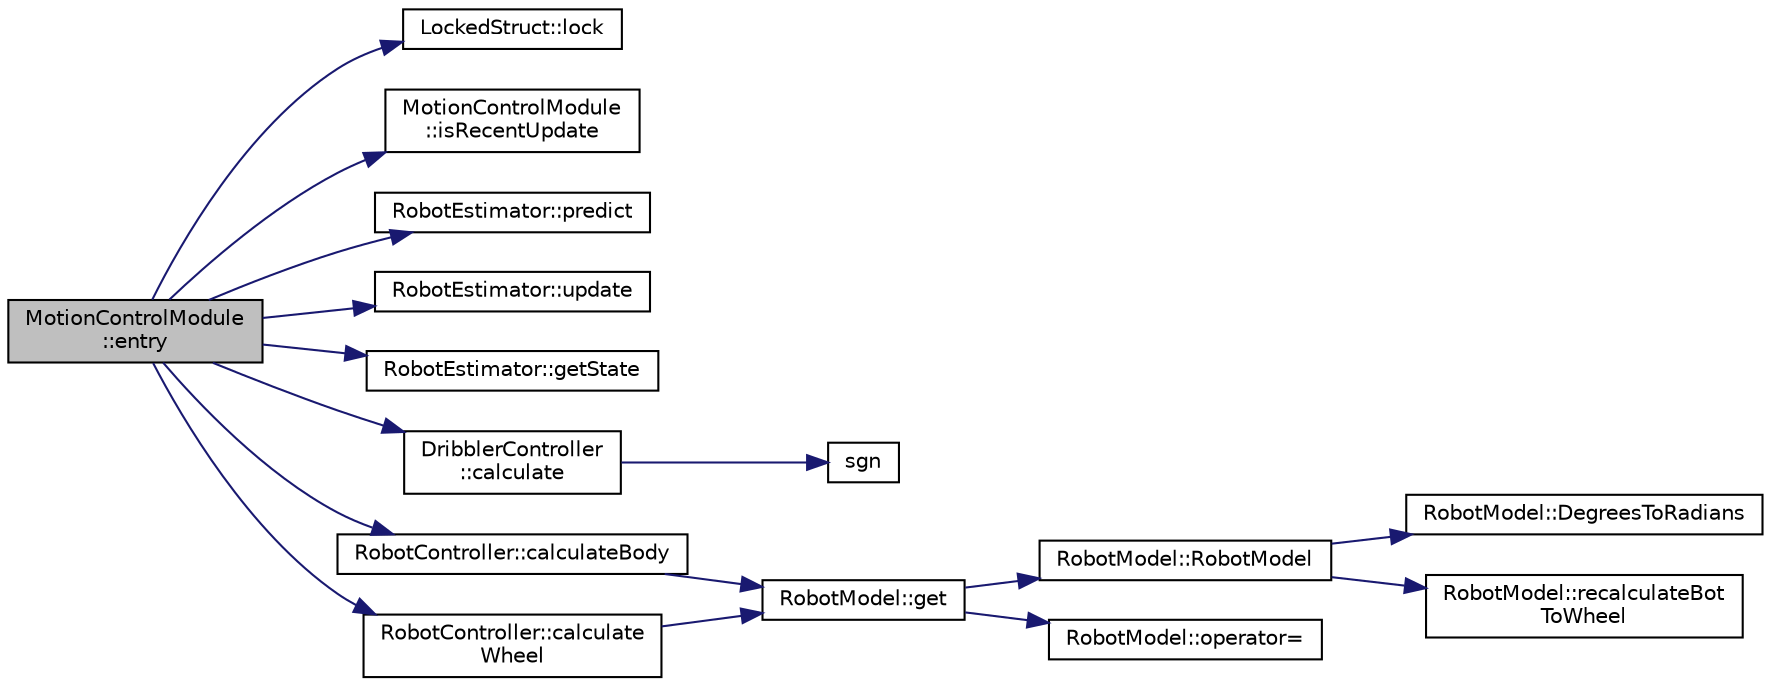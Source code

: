 digraph "MotionControlModule::entry"
{
  edge [fontname="Helvetica",fontsize="10",labelfontname="Helvetica",labelfontsize="10"];
  node [fontname="Helvetica",fontsize="10",shape=record];
  rankdir="LR";
  Node3 [label="MotionControlModule\l::entry",height=0.2,width=0.4,color="black", fillcolor="grey75", style="filled", fontcolor="black"];
  Node3 -> Node4 [color="midnightblue",fontsize="10",style="solid",fontname="Helvetica"];
  Node4 [label="LockedStruct::lock",height=0.2,width=0.4,color="black", fillcolor="white", style="filled",URL="$struct_locked_struct.html#aa207b98a1cd6c569a96e7d1d5565478f",tooltip="Lock this struct. "];
  Node3 -> Node5 [color="midnightblue",fontsize="10",style="solid",fontname="Helvetica"];
  Node5 [label="MotionControlModule\l::isRecentUpdate",height=0.2,width=0.4,color="black", fillcolor="white", style="filled",URL="$class_motion_control_module.html#aa465c7f948ee9c5522b14b8def68f241",tooltip="Checks the update time versus the current time and timout given below. "];
  Node3 -> Node6 [color="midnightblue",fontsize="10",style="solid",fontname="Helvetica"];
  Node6 [label="RobotEstimator::predict",height=0.2,width=0.4,color="black", fillcolor="white", style="filled",URL="$class_robot_estimator.html#a3c6b5cd0be4868c7e97e6d17442dc418",tooltip="Using the previous state and the next input We can guess where we are this time step. "];
  Node3 -> Node7 [color="midnightblue",fontsize="10",style="solid",fontname="Helvetica"];
  Node7 [label="RobotEstimator::update",height=0.2,width=0.4,color="black", fillcolor="white", style="filled",URL="$class_robot_estimator.html#a4c351248722cd20f02a05023fe8b986f",tooltip="Using the next measurements, we can move our prediction closer to the true target. "];
  Node3 -> Node8 [color="midnightblue",fontsize="10",style="solid",fontname="Helvetica"];
  Node8 [label="RobotEstimator::getState",height=0.2,width=0.4,color="black", fillcolor="white", style="filled",URL="$class_robot_estimator.html#a2b6d81d066db57da453ae497f5df57c0"];
  Node3 -> Node9 [color="midnightblue",fontsize="10",style="solid",fontname="Helvetica"];
  Node9 [label="DribblerController\l::calculate",height=0.2,width=0.4,color="black", fillcolor="white", style="filled",URL="$class_dribbler_controller.html#a82486fc0dec2674be10327b39f60a156",tooltip="Updates the controller with the latest input and calculates the correct motor command to reach this t..."];
  Node9 -> Node10 [color="midnightblue",fontsize="10",style="solid",fontname="Helvetica"];
  Node10 [label="sgn",height=0.2,width=0.4,color="black", fillcolor="white", style="filled",URL="$_dribbler_controller_8cpp.html#a1ab31b90bc584c635ec159468ceed9b2",tooltip="Edited sign function to always return -1 or 1. "];
  Node3 -> Node11 [color="midnightblue",fontsize="10",style="solid",fontname="Helvetica"];
  Node11 [label="RobotController::calculateBody",height=0.2,width=0.4,color="black", fillcolor="white", style="filled",URL="$class_robot_controller.html#a8518f8a0522c7359e708cc1efff96dfd",tooltip="Updates the controller with the latest input and calculates the correct wheel velocities to reach thi..."];
  Node11 -> Node12 [color="midnightblue",fontsize="10",style="solid",fontname="Helvetica"];
  Node12 [label="RobotModel::get",height=0.2,width=0.4,color="black", fillcolor="white", style="filled",URL="$class_robot_model.html#ad3a68a3a8d6036a1706c9d42c32d3585"];
  Node12 -> Node13 [color="midnightblue",fontsize="10",style="solid",fontname="Helvetica"];
  Node13 [label="RobotModel::RobotModel",height=0.2,width=0.4,color="black", fillcolor="white", style="filled",URL="$class_robot_model.html#a65c03c3c26d969afaae0efff52653a9d"];
  Node13 -> Node14 [color="midnightblue",fontsize="10",style="solid",fontname="Helvetica"];
  Node14 [label="RobotModel::DegreesToRadians",height=0.2,width=0.4,color="black", fillcolor="white", style="filled",URL="$class_robot_model.html#ad71d5a753cdc8697fe2e59978643e66f"];
  Node13 -> Node15 [color="midnightblue",fontsize="10",style="solid",fontname="Helvetica"];
  Node15 [label="RobotModel::recalculateBot\lToWheel",height=0.2,width=0.4,color="black", fillcolor="white", style="filled",URL="$class_robot_model.html#a371f2a73a77c19c7771bfdef12b7b5a9",tooltip="This should be called when any of the other parameters are changed. "];
  Node12 -> Node16 [color="midnightblue",fontsize="10",style="solid",fontname="Helvetica"];
  Node16 [label="RobotModel::operator=",height=0.2,width=0.4,color="black", fillcolor="white", style="filled",URL="$class_robot_model.html#a4d9233b399324c653083e78e779cc098"];
  Node3 -> Node17 [color="midnightblue",fontsize="10",style="solid",fontname="Helvetica"];
  Node17 [label="RobotController::calculate\lWheel",height=0.2,width=0.4,color="black", fillcolor="white", style="filled",URL="$class_robot_controller.html#a0707cb5415d1d8abc6179199d7595b8a",tooltip="Updates the wheels such that they try to follow the target Outputs the correct motor commands to do t..."];
  Node17 -> Node12 [color="midnightblue",fontsize="10",style="solid",fontname="Helvetica"];
}
